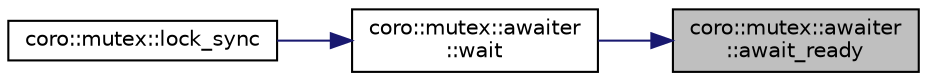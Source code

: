 digraph "coro::mutex::awaiter::await_ready"
{
 // LATEX_PDF_SIZE
  edge [fontname="Helvetica",fontsize="10",labelfontname="Helvetica",labelfontsize="10"];
  node [fontname="Helvetica",fontsize="10",shape=record];
  rankdir="RL";
  Node1 [label="coro::mutex::awaiter\l::await_ready",height=0.2,width=0.4,color="black", fillcolor="grey75", style="filled", fontcolor="black",tooltip="coroutine - try to acquire lock"];
  Node1 -> Node2 [dir="back",color="midnightblue",fontsize="10",style="solid",fontname="Helvetica"];
  Node2 [label="coro::mutex::awaiter\l::wait",height=0.2,width=0.4,color="black", fillcolor="white", style="filled",URL="$classcoro_1_1mutex_1_1awaiter_ac36f60109b6a68c09cad6f89f98e5f41.html#ac36f60109b6a68c09cad6f89f98e5f41",tooltip="perform synchronou wait on lock"];
  Node2 -> Node3 [dir="back",color="midnightblue",fontsize="10",style="solid",fontname="Helvetica"];
  Node3 [label="coro::mutex::lock_sync",height=0.2,width=0.4,color="black", fillcolor="white", style="filled",URL="$classcoro_1_1mutex_a0067038a6413cc3c34bfca3a8ef63314.html#a0067038a6413cc3c34bfca3a8ef63314",tooltip="lock synchronously"];
}
